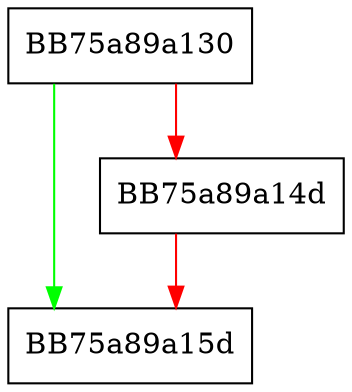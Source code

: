 digraph match_then {
  node [shape="box"];
  graph [splines=ortho];
  BB75a89a130 -> BB75a89a15d [color="green"];
  BB75a89a130 -> BB75a89a14d [color="red"];
  BB75a89a14d -> BB75a89a15d [color="red"];
}